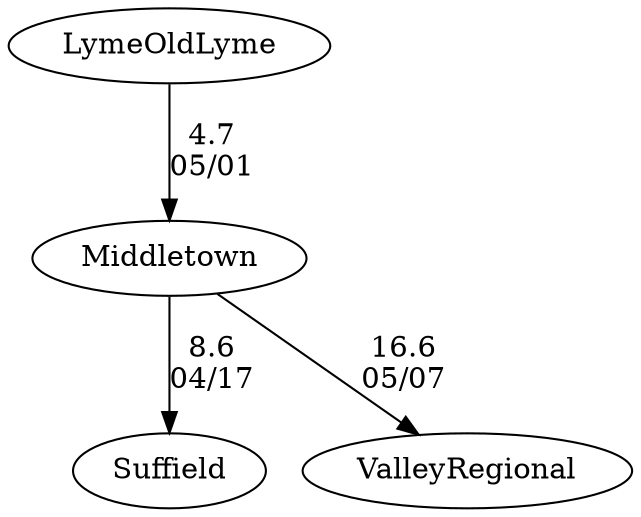 digraph boys1foursMiddletown {Middletown [URL="boys1foursMiddletownMiddletown.html"];LymeOldLyme [URL="boys1foursMiddletownLymeOldLyme.html"];Suffield [URL="boys1foursMiddletownSuffield.html"];ValleyRegional [URL="boys1foursMiddletownValleyRegional.html"];Middletown -> ValleyRegional[label="16.6
05/07", weight="84", tooltip="NEIRA Boys & Girls Fours,Middletown High School, Valley Regional High School, Old Saybrook High School, Lewis Mills High Scho			
Distance: 1500 Conditions: Floating start down river race with a modest current. 5 MRH cross breeze off the starboard. Slight starboard turn at 750 meters. 3 lane course. Lanes were rotated for each race. Comments: Lewis Mills Girls V24, Valley Regional Girls 2V4, and Middletown Boys 1V4 all received a 10 second penalty for cutting the the inside of the starboard turn. 10 second penalties are represented in the final results.
None", URL="https://www.row2k.com/results/resultspage.cfm?UID=A3DFF7BD755ACA70624E7EB5E0D751D0&cat=5", random="random"]; 
LymeOldLyme -> Middletown[label="4.7
05/01", weight="96", tooltip="NEIRA Boys & Girls Fours,Lyme/Old Lyme v Middletown V Mills			
Distance: 1500 Conditions: It was a partly cloudy day when all three crews got out into the lake, there was a constant 6-8 mph head wind that ran straight up the course for all races. Comments: One race worth noting is the G2V4 Lyme/old Lyme launched their G3V4 to participate in the race as well.
Lyme/Old Lyme would like thank Middletown and Mills for coming out to race on our lake. We are always excited to have teams come and visit and enjoy our facility with us.
Thank you for a great day of racing and we look forward to seeing you all again soon!!
None", URL="https://www.row2k.com/results/resultspage.cfm?UID=B21A566F53808695C158764AE049824A&cat=5", random="random"]; 
Middletown -> Suffield[label="8.6
04/17", weight="92", tooltip="NEIRA Boys Fours,Suffield Academy and Middletown			
Distance: 1500 Conditions: Boys Varsity 1- strong tail current, S winds at 3 mph, moderate chop
Girls Varsity 2- strong tail current, winds at 5 mph, significant chop
Boys Varsity 2- strong tail current, wind gusts at 18 mph, significant chop
None", URL="https://www.row2k.com/results/resultspage.cfm?UID=AC683D5136F31AD9F0E016CDFC3F0E3D&cat=1", random="random"]}